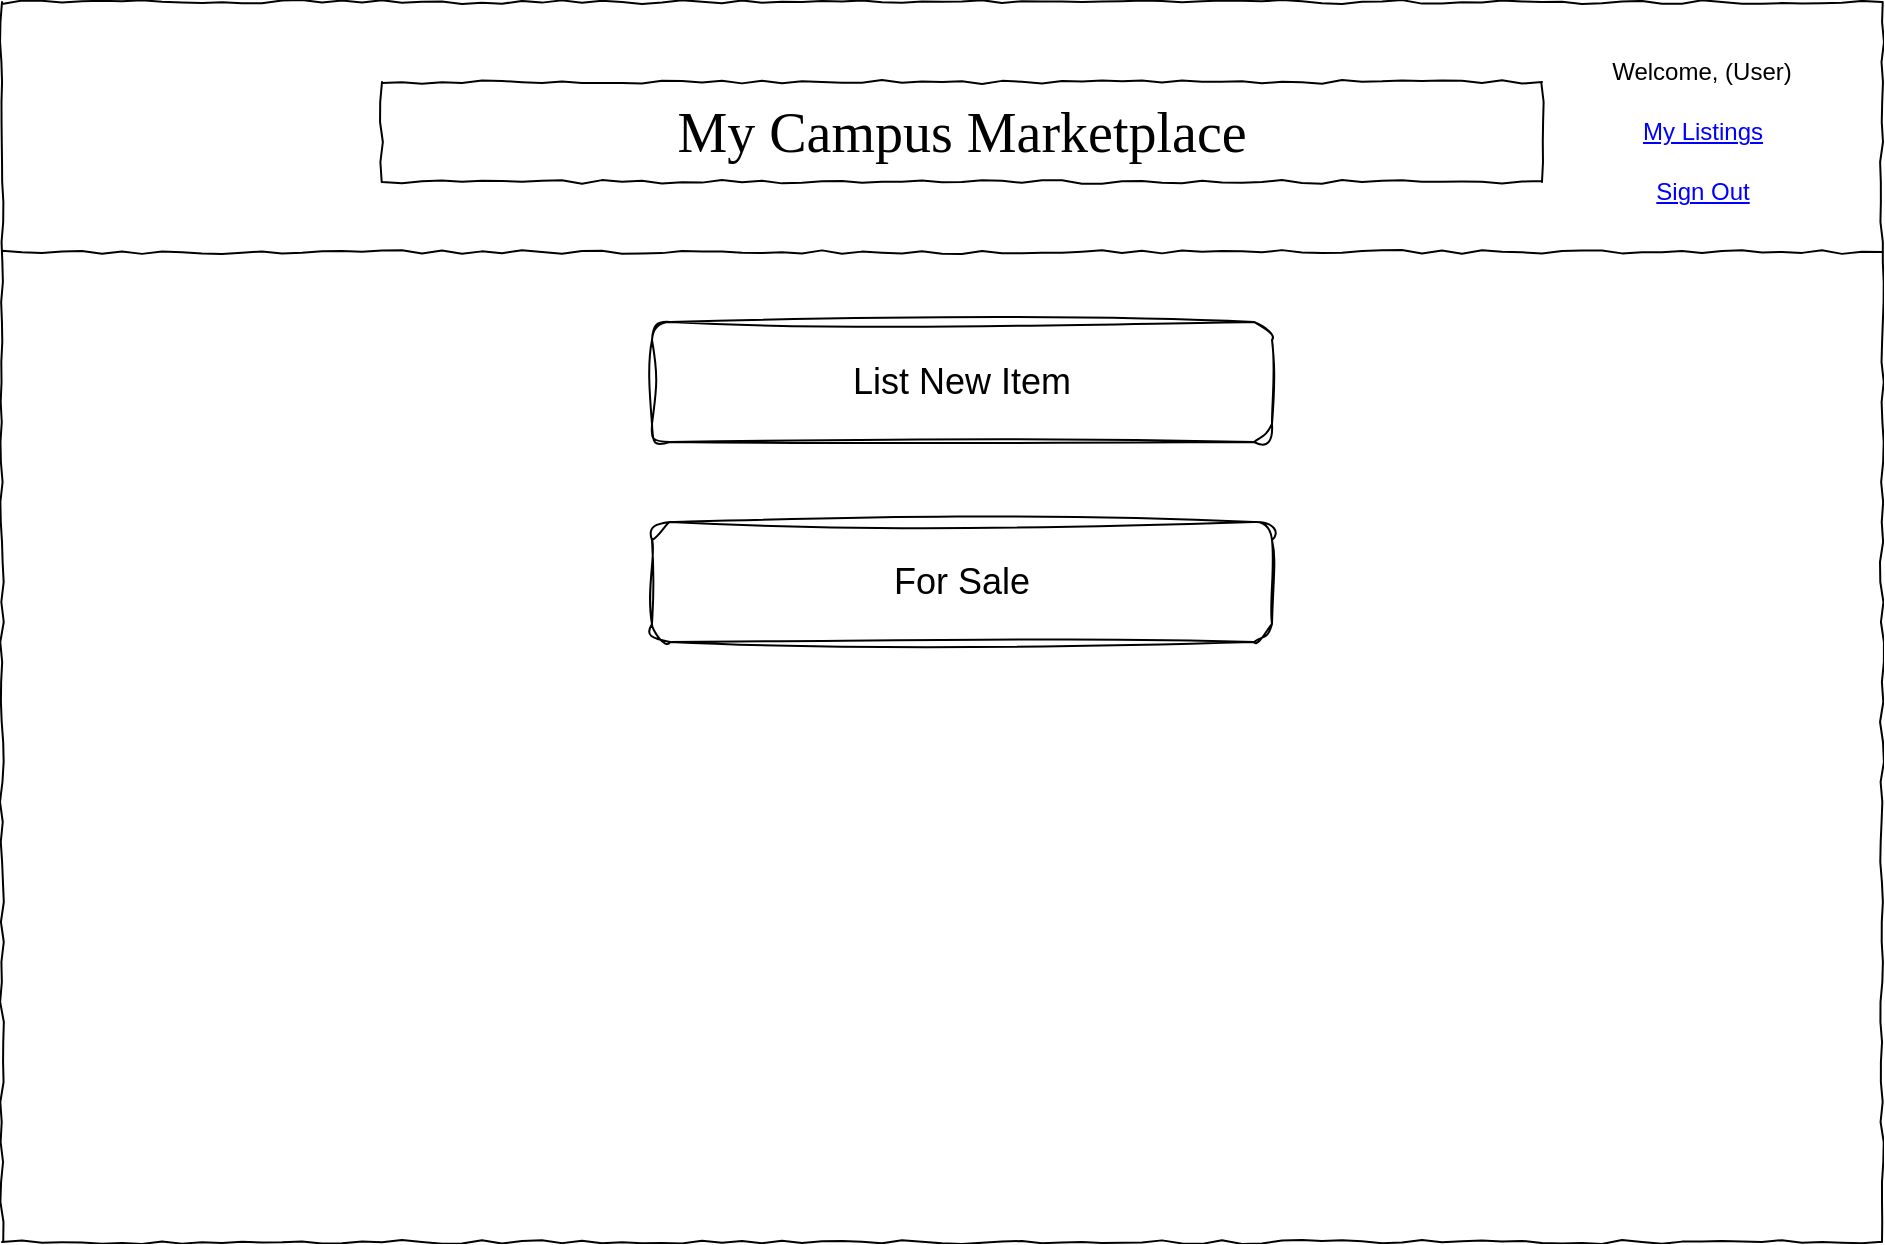<mxfile version="24.0.7" type="device">
  <diagram name="Page-1" id="03018318-947c-dd8e-b7a3-06fadd420f32">
    <mxGraphModel dx="1434" dy="774" grid="1" gridSize="10" guides="1" tooltips="1" connect="1" arrows="1" fold="1" page="1" pageScale="1" pageWidth="1100" pageHeight="850" background="none" math="0" shadow="0">
      <root>
        <mxCell id="0" />
        <mxCell id="1" parent="0" />
        <mxCell id="677b7b8949515195-1" value="" style="whiteSpace=wrap;html=1;rounded=0;shadow=0;labelBackgroundColor=none;strokeColor=#000000;strokeWidth=1;fillColor=none;fontFamily=Verdana;fontSize=12;fontColor=#000000;align=center;comic=1;" parent="1" vertex="1">
          <mxGeometry x="140" y="20" width="940" height="620" as="geometry" />
        </mxCell>
        <mxCell id="677b7b8949515195-2" value="My Campus Marketplace" style="whiteSpace=wrap;html=1;rounded=0;shadow=0;labelBackgroundColor=none;strokeWidth=1;fontFamily=Verdana;fontSize=28;align=center;comic=1;" parent="1" vertex="1">
          <mxGeometry x="330" y="60" width="580" height="50" as="geometry" />
        </mxCell>
        <mxCell id="677b7b8949515195-9" value="" style="line;strokeWidth=1;html=1;rounded=0;shadow=0;labelBackgroundColor=none;fillColor=none;fontFamily=Verdana;fontSize=14;fontColor=#000000;align=center;comic=1;" parent="1" vertex="1">
          <mxGeometry x="140" y="140" width="940" height="10" as="geometry" />
        </mxCell>
        <mxCell id="ODrWaUg-teJTPfAjZcWi-1" value="Welcome, (User)" style="text;html=1;align=center;verticalAlign=middle;whiteSpace=wrap;rounded=0;" vertex="1" parent="1">
          <mxGeometry x="920" y="40" width="140" height="30" as="geometry" />
        </mxCell>
        <mxCell id="ODrWaUg-teJTPfAjZcWi-2" value="Sign Out" style="shape=rectangle;strokeColor=none;fillColor=none;linkText=;fontSize=12;fontColor=#0000ff;fontStyle=4;html=1;align=center;" vertex="1" parent="1">
          <mxGeometry x="915" y="100" width="150" height="30" as="geometry" />
        </mxCell>
        <mxCell id="ODrWaUg-teJTPfAjZcWi-3" value="My Listings" style="shape=rectangle;strokeColor=none;fillColor=none;linkText=;fontSize=12;fontColor=#0000ff;fontStyle=4;html=1;align=center;" vertex="1" parent="1">
          <mxGeometry x="915" y="70" width="150" height="30" as="geometry" />
        </mxCell>
        <mxCell id="ODrWaUg-teJTPfAjZcWi-4" value="List New Item" style="rounded=1;whiteSpace=wrap;html=1;sketch=1;curveFitting=1;jiggle=2;fontSize=18;" vertex="1" parent="1">
          <mxGeometry x="465" y="180" width="310" height="60" as="geometry" />
        </mxCell>
        <mxCell id="ODrWaUg-teJTPfAjZcWi-5" value="For Sale" style="rounded=1;whiteSpace=wrap;html=1;sketch=1;curveFitting=1;jiggle=2;fontSize=18;" vertex="1" parent="1">
          <mxGeometry x="465" y="280" width="310" height="60" as="geometry" />
        </mxCell>
      </root>
    </mxGraphModel>
  </diagram>
</mxfile>
